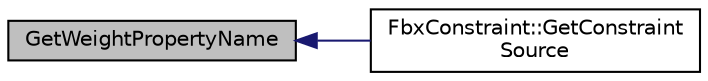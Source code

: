 digraph "GetWeightPropertyName"
{
  edge [fontname="Helvetica",fontsize="10",labelfontname="Helvetica",labelfontsize="10"];
  node [fontname="Helvetica",fontsize="10",shape=record];
  rankdir="LR";
  Node4 [label="GetWeightPropertyName",height=0.2,width=0.4,color="black", fillcolor="grey75", style="filled", fontcolor="black"];
  Node4 -> Node5 [dir="back",color="midnightblue",fontsize="10",style="solid",fontname="Helvetica"];
  Node5 [label="FbxConstraint::GetConstraint\lSource",height=0.2,width=0.4,color="black", fillcolor="white", style="filled",URL="$class_fbx_constraint.html#a5ff6fe6fc98af1e33e8b297bc1cea007"];
}
